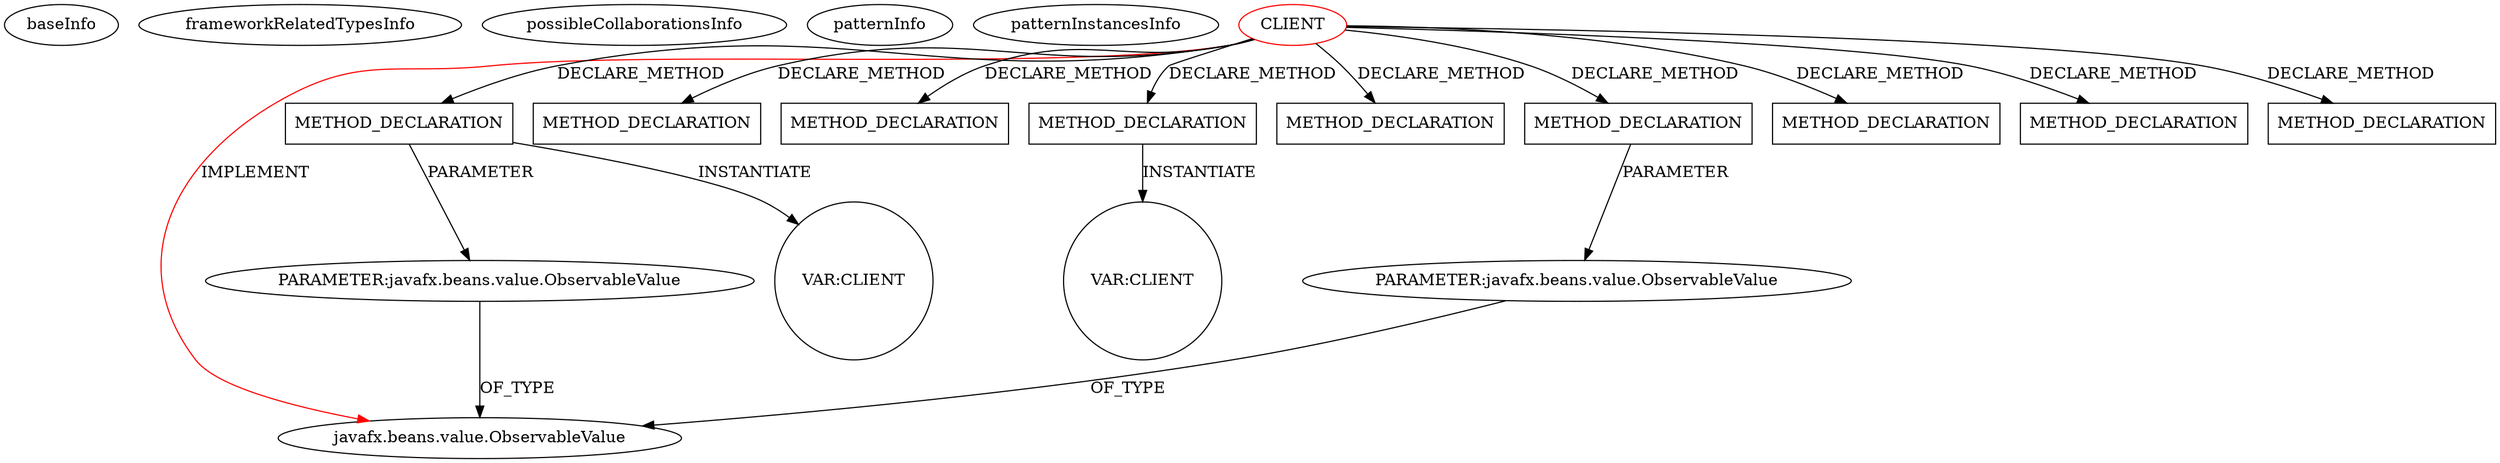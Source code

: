 digraph {
baseInfo[graphId=224,category="pattern",isAnonymous=false,possibleRelation=false]
frameworkRelatedTypesInfo[0="javafx.beans.value.ObservableValue"]
possibleCollaborationsInfo[]
patternInfo[frequency=2.0,patternRootClient=0]
patternInstancesInfo[0="dimituri-milk~/dimituri-milk/milk-master/milk-core/src/main/java/lv/dimituri/milk/core/Folds.java~Folds~2471",1="dimituri-milk~/dimituri-milk/milk-master/milk-core/src/main/java/lv/dimituri/milk/core/Filters.java~Filters~2472"]
28[label="PARAMETER:javafx.beans.value.ObservableValue",vertexType="PARAMETER_DECLARATION",isFrameworkType=false]
1[label="javafx.beans.value.ObservableValue",vertexType="FRAMEWORK_INTERFACE_TYPE",isFrameworkType=false]
0[label="CLIENT",vertexType="ROOT_CLIENT_CLASS_DECLARATION",isFrameworkType=false,color=red]
26[label="METHOD_DECLARATION",vertexType="CLIENT_METHOD_DECLARATION",isFrameworkType=false,shape=box]
51[label="METHOD_DECLARATION",vertexType="CLIENT_METHOD_DECLARATION",isFrameworkType=false,shape=box]
39[label="METHOD_DECLARATION",vertexType="CLIENT_METHOD_DECLARATION",isFrameworkType=false,shape=box]
2[label="METHOD_DECLARATION",vertexType="CLIENT_METHOD_DECLARATION",isFrameworkType=false,shape=box]
43[label="METHOD_DECLARATION",vertexType="CLIENT_METHOD_DECLARATION",isFrameworkType=false,shape=box]
35[label="METHOD_DECLARATION",vertexType="CLIENT_METHOD_DECLARATION",isFrameworkType=false,shape=box]
47[label="METHOD_DECLARATION",vertexType="CLIENT_METHOD_DECLARATION",isFrameworkType=false,shape=box]
45[label="METHOD_DECLARATION",vertexType="CLIENT_METHOD_DECLARATION",isFrameworkType=false,shape=box]
49[label="METHOD_DECLARATION",vertexType="CLIENT_METHOD_DECLARATION",isFrameworkType=false,shape=box]
11[label="VAR:CLIENT",vertexType="VARIABLE_EXPRESION",isFrameworkType=false,shape=circle]
33[label="VAR:CLIENT",vertexType="VARIABLE_EXPRESION",isFrameworkType=false,shape=circle]
37[label="PARAMETER:javafx.beans.value.ObservableValue",vertexType="PARAMETER_DECLARATION",isFrameworkType=false]
28->1[label="OF_TYPE"]
0->1[label="IMPLEMENT",color=red]
0->51[label="DECLARE_METHOD"]
0->47[label="DECLARE_METHOD"]
0->39[label="DECLARE_METHOD"]
26->28[label="PARAMETER"]
0->35[label="DECLARE_METHOD"]
37->1[label="OF_TYPE"]
0->2[label="DECLARE_METHOD"]
0->43[label="DECLARE_METHOD"]
0->49[label="DECLARE_METHOD"]
0->45[label="DECLARE_METHOD"]
0->26[label="DECLARE_METHOD"]
35->37[label="PARAMETER"]
2->11[label="INSTANTIATE"]
26->33[label="INSTANTIATE"]
}

